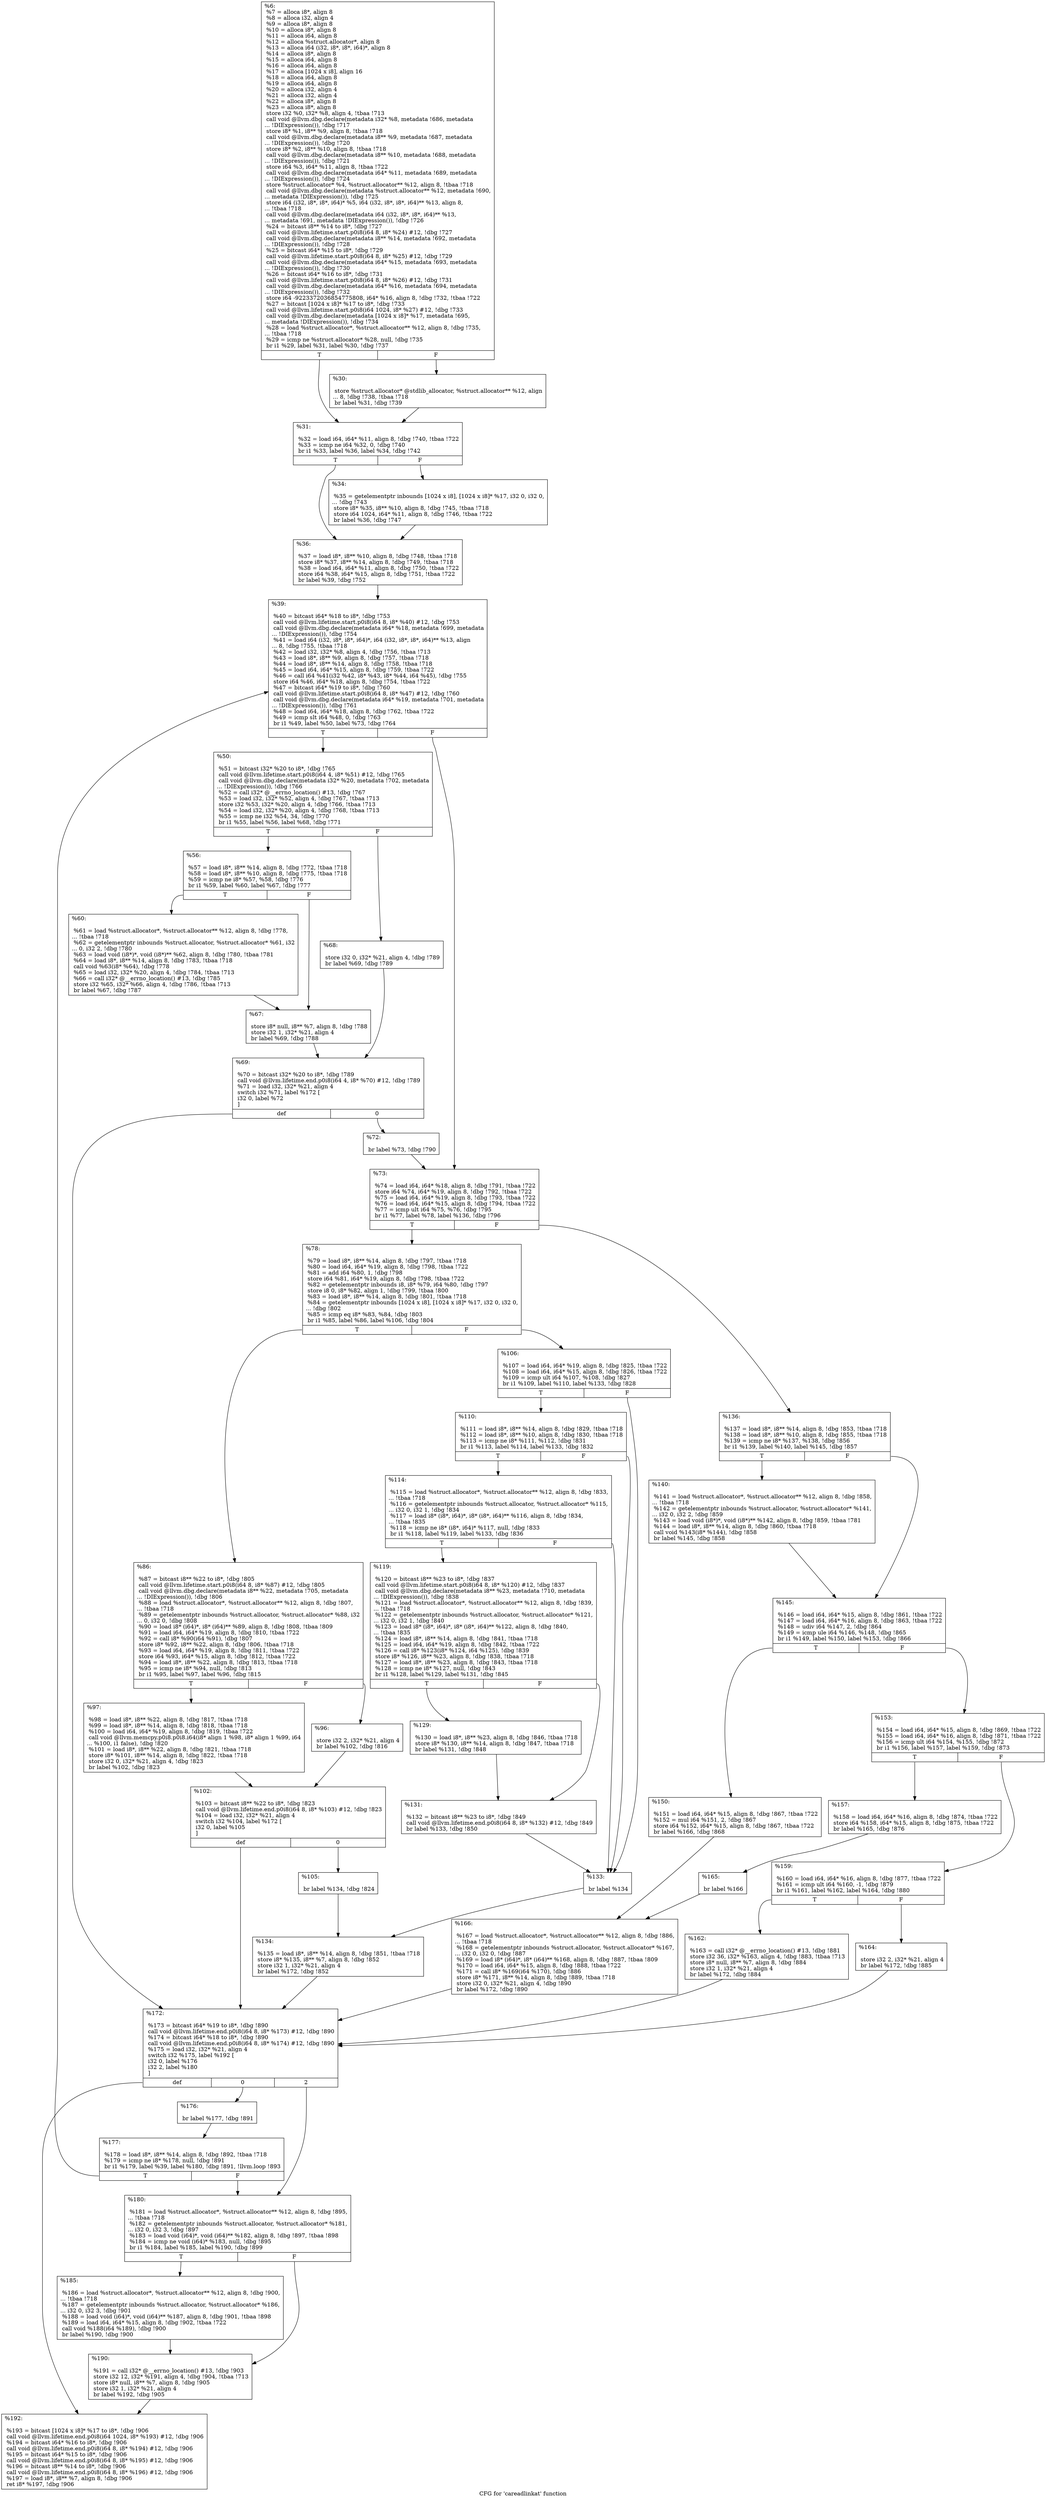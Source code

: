 digraph "CFG for 'careadlinkat' function" {
	label="CFG for 'careadlinkat' function";

	Node0x1381d30 [shape=record,label="{%6:\l  %7 = alloca i8*, align 8\l  %8 = alloca i32, align 4\l  %9 = alloca i8*, align 8\l  %10 = alloca i8*, align 8\l  %11 = alloca i64, align 8\l  %12 = alloca %struct.allocator*, align 8\l  %13 = alloca i64 (i32, i8*, i8*, i64)*, align 8\l  %14 = alloca i8*, align 8\l  %15 = alloca i64, align 8\l  %16 = alloca i64, align 8\l  %17 = alloca [1024 x i8], align 16\l  %18 = alloca i64, align 8\l  %19 = alloca i64, align 8\l  %20 = alloca i32, align 4\l  %21 = alloca i32, align 4\l  %22 = alloca i8*, align 8\l  %23 = alloca i8*, align 8\l  store i32 %0, i32* %8, align 4, !tbaa !713\l  call void @llvm.dbg.declare(metadata i32* %8, metadata !686, metadata\l... !DIExpression()), !dbg !717\l  store i8* %1, i8** %9, align 8, !tbaa !718\l  call void @llvm.dbg.declare(metadata i8** %9, metadata !687, metadata\l... !DIExpression()), !dbg !720\l  store i8* %2, i8** %10, align 8, !tbaa !718\l  call void @llvm.dbg.declare(metadata i8** %10, metadata !688, metadata\l... !DIExpression()), !dbg !721\l  store i64 %3, i64* %11, align 8, !tbaa !722\l  call void @llvm.dbg.declare(metadata i64* %11, metadata !689, metadata\l... !DIExpression()), !dbg !724\l  store %struct.allocator* %4, %struct.allocator** %12, align 8, !tbaa !718\l  call void @llvm.dbg.declare(metadata %struct.allocator** %12, metadata !690,\l... metadata !DIExpression()), !dbg !725\l  store i64 (i32, i8*, i8*, i64)* %5, i64 (i32, i8*, i8*, i64)** %13, align 8,\l... !tbaa !718\l  call void @llvm.dbg.declare(metadata i64 (i32, i8*, i8*, i64)** %13,\l... metadata !691, metadata !DIExpression()), !dbg !726\l  %24 = bitcast i8** %14 to i8*, !dbg !727\l  call void @llvm.lifetime.start.p0i8(i64 8, i8* %24) #12, !dbg !727\l  call void @llvm.dbg.declare(metadata i8** %14, metadata !692, metadata\l... !DIExpression()), !dbg !728\l  %25 = bitcast i64* %15 to i8*, !dbg !729\l  call void @llvm.lifetime.start.p0i8(i64 8, i8* %25) #12, !dbg !729\l  call void @llvm.dbg.declare(metadata i64* %15, metadata !693, metadata\l... !DIExpression()), !dbg !730\l  %26 = bitcast i64* %16 to i8*, !dbg !731\l  call void @llvm.lifetime.start.p0i8(i64 8, i8* %26) #12, !dbg !731\l  call void @llvm.dbg.declare(metadata i64* %16, metadata !694, metadata\l... !DIExpression()), !dbg !732\l  store i64 -9223372036854775808, i64* %16, align 8, !dbg !732, !tbaa !722\l  %27 = bitcast [1024 x i8]* %17 to i8*, !dbg !733\l  call void @llvm.lifetime.start.p0i8(i64 1024, i8* %27) #12, !dbg !733\l  call void @llvm.dbg.declare(metadata [1024 x i8]* %17, metadata !695,\l... metadata !DIExpression()), !dbg !734\l  %28 = load %struct.allocator*, %struct.allocator** %12, align 8, !dbg !735,\l... !tbaa !718\l  %29 = icmp ne %struct.allocator* %28, null, !dbg !735\l  br i1 %29, label %31, label %30, !dbg !737\l|{<s0>T|<s1>F}}"];
	Node0x1381d30:s0 -> Node0x12f15c0;
	Node0x1381d30:s1 -> Node0x12eddd0;
	Node0x12eddd0 [shape=record,label="{%30:\l\l  store %struct.allocator* @stdlib_allocator, %struct.allocator** %12, align\l... 8, !dbg !738, !tbaa !718\l  br label %31, !dbg !739\l}"];
	Node0x12eddd0 -> Node0x12f15c0;
	Node0x12f15c0 [shape=record,label="{%31:\l\l  %32 = load i64, i64* %11, align 8, !dbg !740, !tbaa !722\l  %33 = icmp ne i64 %32, 0, !dbg !740\l  br i1 %33, label %36, label %34, !dbg !742\l|{<s0>T|<s1>F}}"];
	Node0x12f15c0:s0 -> Node0x12f1660;
	Node0x12f15c0:s1 -> Node0x12f1610;
	Node0x12f1610 [shape=record,label="{%34:\l\l  %35 = getelementptr inbounds [1024 x i8], [1024 x i8]* %17, i32 0, i32 0,\l... !dbg !743\l  store i8* %35, i8** %10, align 8, !dbg !745, !tbaa !718\l  store i64 1024, i64* %11, align 8, !dbg !746, !tbaa !722\l  br label %36, !dbg !747\l}"];
	Node0x12f1610 -> Node0x12f1660;
	Node0x12f1660 [shape=record,label="{%36:\l\l  %37 = load i8*, i8** %10, align 8, !dbg !748, !tbaa !718\l  store i8* %37, i8** %14, align 8, !dbg !749, !tbaa !718\l  %38 = load i64, i64* %11, align 8, !dbg !750, !tbaa !722\l  store i64 %38, i64* %15, align 8, !dbg !751, !tbaa !722\l  br label %39, !dbg !752\l}"];
	Node0x12f1660 -> Node0x12f16b0;
	Node0x12f16b0 [shape=record,label="{%39:\l\l  %40 = bitcast i64* %18 to i8*, !dbg !753\l  call void @llvm.lifetime.start.p0i8(i64 8, i8* %40) #12, !dbg !753\l  call void @llvm.dbg.declare(metadata i64* %18, metadata !699, metadata\l... !DIExpression()), !dbg !754\l  %41 = load i64 (i32, i8*, i8*, i64)*, i64 (i32, i8*, i8*, i64)** %13, align\l... 8, !dbg !755, !tbaa !718\l  %42 = load i32, i32* %8, align 4, !dbg !756, !tbaa !713\l  %43 = load i8*, i8** %9, align 8, !dbg !757, !tbaa !718\l  %44 = load i8*, i8** %14, align 8, !dbg !758, !tbaa !718\l  %45 = load i64, i64* %15, align 8, !dbg !759, !tbaa !722\l  %46 = call i64 %41(i32 %42, i8* %43, i8* %44, i64 %45), !dbg !755\l  store i64 %46, i64* %18, align 8, !dbg !754, !tbaa !722\l  %47 = bitcast i64* %19 to i8*, !dbg !760\l  call void @llvm.lifetime.start.p0i8(i64 8, i8* %47) #12, !dbg !760\l  call void @llvm.dbg.declare(metadata i64* %19, metadata !701, metadata\l... !DIExpression()), !dbg !761\l  %48 = load i64, i64* %18, align 8, !dbg !762, !tbaa !722\l  %49 = icmp slt i64 %48, 0, !dbg !763\l  br i1 %49, label %50, label %73, !dbg !764\l|{<s0>T|<s1>F}}"];
	Node0x12f16b0:s0 -> Node0x12f1700;
	Node0x12f16b0:s1 -> Node0x12f1930;
	Node0x12f1700 [shape=record,label="{%50:\l\l  %51 = bitcast i32* %20 to i8*, !dbg !765\l  call void @llvm.lifetime.start.p0i8(i64 4, i8* %51) #12, !dbg !765\l  call void @llvm.dbg.declare(metadata i32* %20, metadata !702, metadata\l... !DIExpression()), !dbg !766\l  %52 = call i32* @__errno_location() #13, !dbg !767\l  %53 = load i32, i32* %52, align 4, !dbg !767, !tbaa !713\l  store i32 %53, i32* %20, align 4, !dbg !766, !tbaa !713\l  %54 = load i32, i32* %20, align 4, !dbg !768, !tbaa !713\l  %55 = icmp ne i32 %54, 34, !dbg !770\l  br i1 %55, label %56, label %68, !dbg !771\l|{<s0>T|<s1>F}}"];
	Node0x12f1700:s0 -> Node0x12f1750;
	Node0x12f1700:s1 -> Node0x12f1840;
	Node0x12f1750 [shape=record,label="{%56:\l\l  %57 = load i8*, i8** %14, align 8, !dbg !772, !tbaa !718\l  %58 = load i8*, i8** %10, align 8, !dbg !775, !tbaa !718\l  %59 = icmp ne i8* %57, %58, !dbg !776\l  br i1 %59, label %60, label %67, !dbg !777\l|{<s0>T|<s1>F}}"];
	Node0x12f1750:s0 -> Node0x12f17a0;
	Node0x12f1750:s1 -> Node0x12f17f0;
	Node0x12f17a0 [shape=record,label="{%60:\l\l  %61 = load %struct.allocator*, %struct.allocator** %12, align 8, !dbg !778,\l... !tbaa !718\l  %62 = getelementptr inbounds %struct.allocator, %struct.allocator* %61, i32\l... 0, i32 2, !dbg !780\l  %63 = load void (i8*)*, void (i8*)** %62, align 8, !dbg !780, !tbaa !781\l  %64 = load i8*, i8** %14, align 8, !dbg !783, !tbaa !718\l  call void %63(i8* %64), !dbg !778\l  %65 = load i32, i32* %20, align 4, !dbg !784, !tbaa !713\l  %66 = call i32* @__errno_location() #13, !dbg !785\l  store i32 %65, i32* %66, align 4, !dbg !786, !tbaa !713\l  br label %67, !dbg !787\l}"];
	Node0x12f17a0 -> Node0x12f17f0;
	Node0x12f17f0 [shape=record,label="{%67:\l\l  store i8* null, i8** %7, align 8, !dbg !788\l  store i32 1, i32* %21, align 4\l  br label %69, !dbg !788\l}"];
	Node0x12f17f0 -> Node0x12f1890;
	Node0x12f1840 [shape=record,label="{%68:\l\l  store i32 0, i32* %21, align 4, !dbg !789\l  br label %69, !dbg !789\l}"];
	Node0x12f1840 -> Node0x12f1890;
	Node0x12f1890 [shape=record,label="{%69:\l\l  %70 = bitcast i32* %20 to i8*, !dbg !789\l  call void @llvm.lifetime.end.p0i8(i64 4, i8* %70) #12, !dbg !789\l  %71 = load i32, i32* %21, align 4\l  switch i32 %71, label %172 [\l    i32 0, label %72\l  ]\l|{<s0>def|<s1>0}}"];
	Node0x12f1890:s0 -> Node0x12f2150;
	Node0x12f1890:s1 -> Node0x12f18e0;
	Node0x12f18e0 [shape=record,label="{%72:\l\l  br label %73, !dbg !790\l}"];
	Node0x12f18e0 -> Node0x12f1930;
	Node0x12f1930 [shape=record,label="{%73:\l\l  %74 = load i64, i64* %18, align 8, !dbg !791, !tbaa !722\l  store i64 %74, i64* %19, align 8, !dbg !792, !tbaa !722\l  %75 = load i64, i64* %19, align 8, !dbg !793, !tbaa !722\l  %76 = load i64, i64* %15, align 8, !dbg !794, !tbaa !722\l  %77 = icmp ult i64 %75, %76, !dbg !795\l  br i1 %77, label %78, label %136, !dbg !796\l|{<s0>T|<s1>F}}"];
	Node0x12f1930:s0 -> Node0x12f1980;
	Node0x12f1930:s1 -> Node0x12f1de0;
	Node0x12f1980 [shape=record,label="{%78:\l\l  %79 = load i8*, i8** %14, align 8, !dbg !797, !tbaa !718\l  %80 = load i64, i64* %19, align 8, !dbg !798, !tbaa !722\l  %81 = add i64 %80, 1, !dbg !798\l  store i64 %81, i64* %19, align 8, !dbg !798, !tbaa !722\l  %82 = getelementptr inbounds i8, i8* %79, i64 %80, !dbg !797\l  store i8 0, i8* %82, align 1, !dbg !799, !tbaa !800\l  %83 = load i8*, i8** %14, align 8, !dbg !801, !tbaa !718\l  %84 = getelementptr inbounds [1024 x i8], [1024 x i8]* %17, i32 0, i32 0,\l... !dbg !802\l  %85 = icmp eq i8* %83, %84, !dbg !803\l  br i1 %85, label %86, label %106, !dbg !804\l|{<s0>T|<s1>F}}"];
	Node0x12f1980:s0 -> Node0x12f19d0;
	Node0x12f1980:s1 -> Node0x12f1b60;
	Node0x12f19d0 [shape=record,label="{%86:\l\l  %87 = bitcast i8** %22 to i8*, !dbg !805\l  call void @llvm.lifetime.start.p0i8(i64 8, i8* %87) #12, !dbg !805\l  call void @llvm.dbg.declare(metadata i8** %22, metadata !705, metadata\l... !DIExpression()), !dbg !806\l  %88 = load %struct.allocator*, %struct.allocator** %12, align 8, !dbg !807,\l... !tbaa !718\l  %89 = getelementptr inbounds %struct.allocator, %struct.allocator* %88, i32\l... 0, i32 0, !dbg !808\l  %90 = load i8* (i64)*, i8* (i64)** %89, align 8, !dbg !808, !tbaa !809\l  %91 = load i64, i64* %19, align 8, !dbg !810, !tbaa !722\l  %92 = call i8* %90(i64 %91), !dbg !807\l  store i8* %92, i8** %22, align 8, !dbg !806, !tbaa !718\l  %93 = load i64, i64* %19, align 8, !dbg !811, !tbaa !722\l  store i64 %93, i64* %15, align 8, !dbg !812, !tbaa !722\l  %94 = load i8*, i8** %22, align 8, !dbg !813, !tbaa !718\l  %95 = icmp ne i8* %94, null, !dbg !813\l  br i1 %95, label %97, label %96, !dbg !815\l|{<s0>T|<s1>F}}"];
	Node0x12f19d0:s0 -> Node0x12f1a70;
	Node0x12f19d0:s1 -> Node0x12f1a20;
	Node0x12f1a20 [shape=record,label="{%96:\l\l  store i32 2, i32* %21, align 4\l  br label %102, !dbg !816\l}"];
	Node0x12f1a20 -> Node0x12f1ac0;
	Node0x12f1a70 [shape=record,label="{%97:\l\l  %98 = load i8*, i8** %22, align 8, !dbg !817, !tbaa !718\l  %99 = load i8*, i8** %14, align 8, !dbg !818, !tbaa !718\l  %100 = load i64, i64* %19, align 8, !dbg !819, !tbaa !722\l  call void @llvm.memcpy.p0i8.p0i8.i64(i8* align 1 %98, i8* align 1 %99, i64\l... %100, i1 false), !dbg !820\l  %101 = load i8*, i8** %22, align 8, !dbg !821, !tbaa !718\l  store i8* %101, i8** %14, align 8, !dbg !822, !tbaa !718\l  store i32 0, i32* %21, align 4, !dbg !823\l  br label %102, !dbg !823\l}"];
	Node0x12f1a70 -> Node0x12f1ac0;
	Node0x12f1ac0 [shape=record,label="{%102:\l\l  %103 = bitcast i8** %22 to i8*, !dbg !823\l  call void @llvm.lifetime.end.p0i8(i64 8, i8* %103) #12, !dbg !823\l  %104 = load i32, i32* %21, align 4\l  switch i32 %104, label %172 [\l    i32 0, label %105\l  ]\l|{<s0>def|<s1>0}}"];
	Node0x12f1ac0:s0 -> Node0x12f2150;
	Node0x12f1ac0:s1 -> Node0x12f1b10;
	Node0x12f1b10 [shape=record,label="{%105:\l\l  br label %134, !dbg !824\l}"];
	Node0x12f1b10 -> Node0x12f1d90;
	Node0x12f1b60 [shape=record,label="{%106:\l\l  %107 = load i64, i64* %19, align 8, !dbg !825, !tbaa !722\l  %108 = load i64, i64* %15, align 8, !dbg !826, !tbaa !722\l  %109 = icmp ult i64 %107, %108, !dbg !827\l  br i1 %109, label %110, label %133, !dbg !828\l|{<s0>T|<s1>F}}"];
	Node0x12f1b60:s0 -> Node0x12f1bb0;
	Node0x12f1b60:s1 -> Node0x12f1d40;
	Node0x12f1bb0 [shape=record,label="{%110:\l\l  %111 = load i8*, i8** %14, align 8, !dbg !829, !tbaa !718\l  %112 = load i8*, i8** %10, align 8, !dbg !830, !tbaa !718\l  %113 = icmp ne i8* %111, %112, !dbg !831\l  br i1 %113, label %114, label %133, !dbg !832\l|{<s0>T|<s1>F}}"];
	Node0x12f1bb0:s0 -> Node0x12f1c00;
	Node0x12f1bb0:s1 -> Node0x12f1d40;
	Node0x12f1c00 [shape=record,label="{%114:\l\l  %115 = load %struct.allocator*, %struct.allocator** %12, align 8, !dbg !833,\l... !tbaa !718\l  %116 = getelementptr inbounds %struct.allocator, %struct.allocator* %115,\l... i32 0, i32 1, !dbg !834\l  %117 = load i8* (i8*, i64)*, i8* (i8*, i64)** %116, align 8, !dbg !834,\l... !tbaa !835\l  %118 = icmp ne i8* (i8*, i64)* %117, null, !dbg !833\l  br i1 %118, label %119, label %133, !dbg !836\l|{<s0>T|<s1>F}}"];
	Node0x12f1c00:s0 -> Node0x12f1c50;
	Node0x12f1c00:s1 -> Node0x12f1d40;
	Node0x12f1c50 [shape=record,label="{%119:\l\l  %120 = bitcast i8** %23 to i8*, !dbg !837\l  call void @llvm.lifetime.start.p0i8(i64 8, i8* %120) #12, !dbg !837\l  call void @llvm.dbg.declare(metadata i8** %23, metadata !710, metadata\l... !DIExpression()), !dbg !838\l  %121 = load %struct.allocator*, %struct.allocator** %12, align 8, !dbg !839,\l... !tbaa !718\l  %122 = getelementptr inbounds %struct.allocator, %struct.allocator* %121,\l... i32 0, i32 1, !dbg !840\l  %123 = load i8* (i8*, i64)*, i8* (i8*, i64)** %122, align 8, !dbg !840,\l... !tbaa !835\l  %124 = load i8*, i8** %14, align 8, !dbg !841, !tbaa !718\l  %125 = load i64, i64* %19, align 8, !dbg !842, !tbaa !722\l  %126 = call i8* %123(i8* %124, i64 %125), !dbg !839\l  store i8* %126, i8** %23, align 8, !dbg !838, !tbaa !718\l  %127 = load i8*, i8** %23, align 8, !dbg !843, !tbaa !718\l  %128 = icmp ne i8* %127, null, !dbg !843\l  br i1 %128, label %129, label %131, !dbg !845\l|{<s0>T|<s1>F}}"];
	Node0x12f1c50:s0 -> Node0x12f1ca0;
	Node0x12f1c50:s1 -> Node0x12f1cf0;
	Node0x12f1ca0 [shape=record,label="{%129:\l\l  %130 = load i8*, i8** %23, align 8, !dbg !846, !tbaa !718\l  store i8* %130, i8** %14, align 8, !dbg !847, !tbaa !718\l  br label %131, !dbg !848\l}"];
	Node0x12f1ca0 -> Node0x12f1cf0;
	Node0x12f1cf0 [shape=record,label="{%131:\l\l  %132 = bitcast i8** %23 to i8*, !dbg !849\l  call void @llvm.lifetime.end.p0i8(i64 8, i8* %132) #12, !dbg !849\l  br label %133, !dbg !850\l}"];
	Node0x12f1cf0 -> Node0x12f1d40;
	Node0x12f1d40 [shape=record,label="{%133:\l\l  br label %134\l}"];
	Node0x12f1d40 -> Node0x12f1d90;
	Node0x12f1d90 [shape=record,label="{%134:\l\l  %135 = load i8*, i8** %14, align 8, !dbg !851, !tbaa !718\l  store i8* %135, i8** %7, align 8, !dbg !852\l  store i32 1, i32* %21, align 4\l  br label %172, !dbg !852\l}"];
	Node0x12f1d90 -> Node0x12f2150;
	Node0x12f1de0 [shape=record,label="{%136:\l\l  %137 = load i8*, i8** %14, align 8, !dbg !853, !tbaa !718\l  %138 = load i8*, i8** %10, align 8, !dbg !855, !tbaa !718\l  %139 = icmp ne i8* %137, %138, !dbg !856\l  br i1 %139, label %140, label %145, !dbg !857\l|{<s0>T|<s1>F}}"];
	Node0x12f1de0:s0 -> Node0x12f1e30;
	Node0x12f1de0:s1 -> Node0x12f1e80;
	Node0x12f1e30 [shape=record,label="{%140:\l\l  %141 = load %struct.allocator*, %struct.allocator** %12, align 8, !dbg !858,\l... !tbaa !718\l  %142 = getelementptr inbounds %struct.allocator, %struct.allocator* %141,\l... i32 0, i32 2, !dbg !859\l  %143 = load void (i8*)*, void (i8*)** %142, align 8, !dbg !859, !tbaa !781\l  %144 = load i8*, i8** %14, align 8, !dbg !860, !tbaa !718\l  call void %143(i8* %144), !dbg !858\l  br label %145, !dbg !858\l}"];
	Node0x12f1e30 -> Node0x12f1e80;
	Node0x12f1e80 [shape=record,label="{%145:\l\l  %146 = load i64, i64* %15, align 8, !dbg !861, !tbaa !722\l  %147 = load i64, i64* %16, align 8, !dbg !863, !tbaa !722\l  %148 = udiv i64 %147, 2, !dbg !864\l  %149 = icmp ule i64 %146, %148, !dbg !865\l  br i1 %149, label %150, label %153, !dbg !866\l|{<s0>T|<s1>F}}"];
	Node0x12f1e80:s0 -> Node0x12f1ed0;
	Node0x12f1e80:s1 -> Node0x12f1f20;
	Node0x12f1ed0 [shape=record,label="{%150:\l\l  %151 = load i64, i64* %15, align 8, !dbg !867, !tbaa !722\l  %152 = mul i64 %151, 2, !dbg !867\l  store i64 %152, i64* %15, align 8, !dbg !867, !tbaa !722\l  br label %166, !dbg !868\l}"];
	Node0x12f1ed0 -> Node0x12f2100;
	Node0x12f1f20 [shape=record,label="{%153:\l\l  %154 = load i64, i64* %15, align 8, !dbg !869, !tbaa !722\l  %155 = load i64, i64* %16, align 8, !dbg !871, !tbaa !722\l  %156 = icmp ult i64 %154, %155, !dbg !872\l  br i1 %156, label %157, label %159, !dbg !873\l|{<s0>T|<s1>F}}"];
	Node0x12f1f20:s0 -> Node0x12f1f70;
	Node0x12f1f20:s1 -> Node0x12f1fc0;
	Node0x12f1f70 [shape=record,label="{%157:\l\l  %158 = load i64, i64* %16, align 8, !dbg !874, !tbaa !722\l  store i64 %158, i64* %15, align 8, !dbg !875, !tbaa !722\l  br label %165, !dbg !876\l}"];
	Node0x12f1f70 -> Node0x12f20b0;
	Node0x12f1fc0 [shape=record,label="{%159:\l\l  %160 = load i64, i64* %16, align 8, !dbg !877, !tbaa !722\l  %161 = icmp ult i64 %160, -1, !dbg !879\l  br i1 %161, label %162, label %164, !dbg !880\l|{<s0>T|<s1>F}}"];
	Node0x12f1fc0:s0 -> Node0x12f2010;
	Node0x12f1fc0:s1 -> Node0x12f2060;
	Node0x12f2010 [shape=record,label="{%162:\l\l  %163 = call i32* @__errno_location() #13, !dbg !881\l  store i32 36, i32* %163, align 4, !dbg !883, !tbaa !713\l  store i8* null, i8** %7, align 8, !dbg !884\l  store i32 1, i32* %21, align 4\l  br label %172, !dbg !884\l}"];
	Node0x12f2010 -> Node0x12f2150;
	Node0x12f2060 [shape=record,label="{%164:\l\l  store i32 2, i32* %21, align 4\l  br label %172, !dbg !885\l}"];
	Node0x12f2060 -> Node0x12f2150;
	Node0x12f20b0 [shape=record,label="{%165:\l\l  br label %166\l}"];
	Node0x12f20b0 -> Node0x12f2100;
	Node0x12f2100 [shape=record,label="{%166:\l\l  %167 = load %struct.allocator*, %struct.allocator** %12, align 8, !dbg !886,\l... !tbaa !718\l  %168 = getelementptr inbounds %struct.allocator, %struct.allocator* %167,\l... i32 0, i32 0, !dbg !887\l  %169 = load i8* (i64)*, i8* (i64)** %168, align 8, !dbg !887, !tbaa !809\l  %170 = load i64, i64* %15, align 8, !dbg !888, !tbaa !722\l  %171 = call i8* %169(i64 %170), !dbg !886\l  store i8* %171, i8** %14, align 8, !dbg !889, !tbaa !718\l  store i32 0, i32* %21, align 4, !dbg !890\l  br label %172, !dbg !890\l}"];
	Node0x12f2100 -> Node0x12f2150;
	Node0x12f2150 [shape=record,label="{%172:\l\l  %173 = bitcast i64* %19 to i8*, !dbg !890\l  call void @llvm.lifetime.end.p0i8(i64 8, i8* %173) #12, !dbg !890\l  %174 = bitcast i64* %18 to i8*, !dbg !890\l  call void @llvm.lifetime.end.p0i8(i64 8, i8* %174) #12, !dbg !890\l  %175 = load i32, i32* %21, align 4\l  switch i32 %175, label %192 [\l    i32 0, label %176\l    i32 2, label %180\l  ]\l|{<s0>def|<s1>0|<s2>2}}"];
	Node0x12f2150:s0 -> Node0x12f2330;
	Node0x12f2150:s1 -> Node0x12f21a0;
	Node0x12f2150:s2 -> Node0x12f2240;
	Node0x12f21a0 [shape=record,label="{%176:\l\l  br label %177, !dbg !891\l}"];
	Node0x12f21a0 -> Node0x12f21f0;
	Node0x12f21f0 [shape=record,label="{%177:\l\l  %178 = load i8*, i8** %14, align 8, !dbg !892, !tbaa !718\l  %179 = icmp ne i8* %178, null, !dbg !891\l  br i1 %179, label %39, label %180, !dbg !891, !llvm.loop !893\l|{<s0>T|<s1>F}}"];
	Node0x12f21f0:s0 -> Node0x12f16b0;
	Node0x12f21f0:s1 -> Node0x12f2240;
	Node0x12f2240 [shape=record,label="{%180:\l\l  %181 = load %struct.allocator*, %struct.allocator** %12, align 8, !dbg !895,\l... !tbaa !718\l  %182 = getelementptr inbounds %struct.allocator, %struct.allocator* %181,\l... i32 0, i32 3, !dbg !897\l  %183 = load void (i64)*, void (i64)** %182, align 8, !dbg !897, !tbaa !898\l  %184 = icmp ne void (i64)* %183, null, !dbg !895\l  br i1 %184, label %185, label %190, !dbg !899\l|{<s0>T|<s1>F}}"];
	Node0x12f2240:s0 -> Node0x12f2290;
	Node0x12f2240:s1 -> Node0x12f22e0;
	Node0x12f2290 [shape=record,label="{%185:\l\l  %186 = load %struct.allocator*, %struct.allocator** %12, align 8, !dbg !900,\l... !tbaa !718\l  %187 = getelementptr inbounds %struct.allocator, %struct.allocator* %186,\l... i32 0, i32 3, !dbg !901\l  %188 = load void (i64)*, void (i64)** %187, align 8, !dbg !901, !tbaa !898\l  %189 = load i64, i64* %15, align 8, !dbg !902, !tbaa !722\l  call void %188(i64 %189), !dbg !900\l  br label %190, !dbg !900\l}"];
	Node0x12f2290 -> Node0x12f22e0;
	Node0x12f22e0 [shape=record,label="{%190:\l\l  %191 = call i32* @__errno_location() #13, !dbg !903\l  store i32 12, i32* %191, align 4, !dbg !904, !tbaa !713\l  store i8* null, i8** %7, align 8, !dbg !905\l  store i32 1, i32* %21, align 4\l  br label %192, !dbg !905\l}"];
	Node0x12f22e0 -> Node0x12f2330;
	Node0x12f2330 [shape=record,label="{%192:\l\l  %193 = bitcast [1024 x i8]* %17 to i8*, !dbg !906\l  call void @llvm.lifetime.end.p0i8(i64 1024, i8* %193) #12, !dbg !906\l  %194 = bitcast i64* %16 to i8*, !dbg !906\l  call void @llvm.lifetime.end.p0i8(i64 8, i8* %194) #12, !dbg !906\l  %195 = bitcast i64* %15 to i8*, !dbg !906\l  call void @llvm.lifetime.end.p0i8(i64 8, i8* %195) #12, !dbg !906\l  %196 = bitcast i8** %14 to i8*, !dbg !906\l  call void @llvm.lifetime.end.p0i8(i64 8, i8* %196) #12, !dbg !906\l  %197 = load i8*, i8** %7, align 8, !dbg !906\l  ret i8* %197, !dbg !906\l}"];
}
